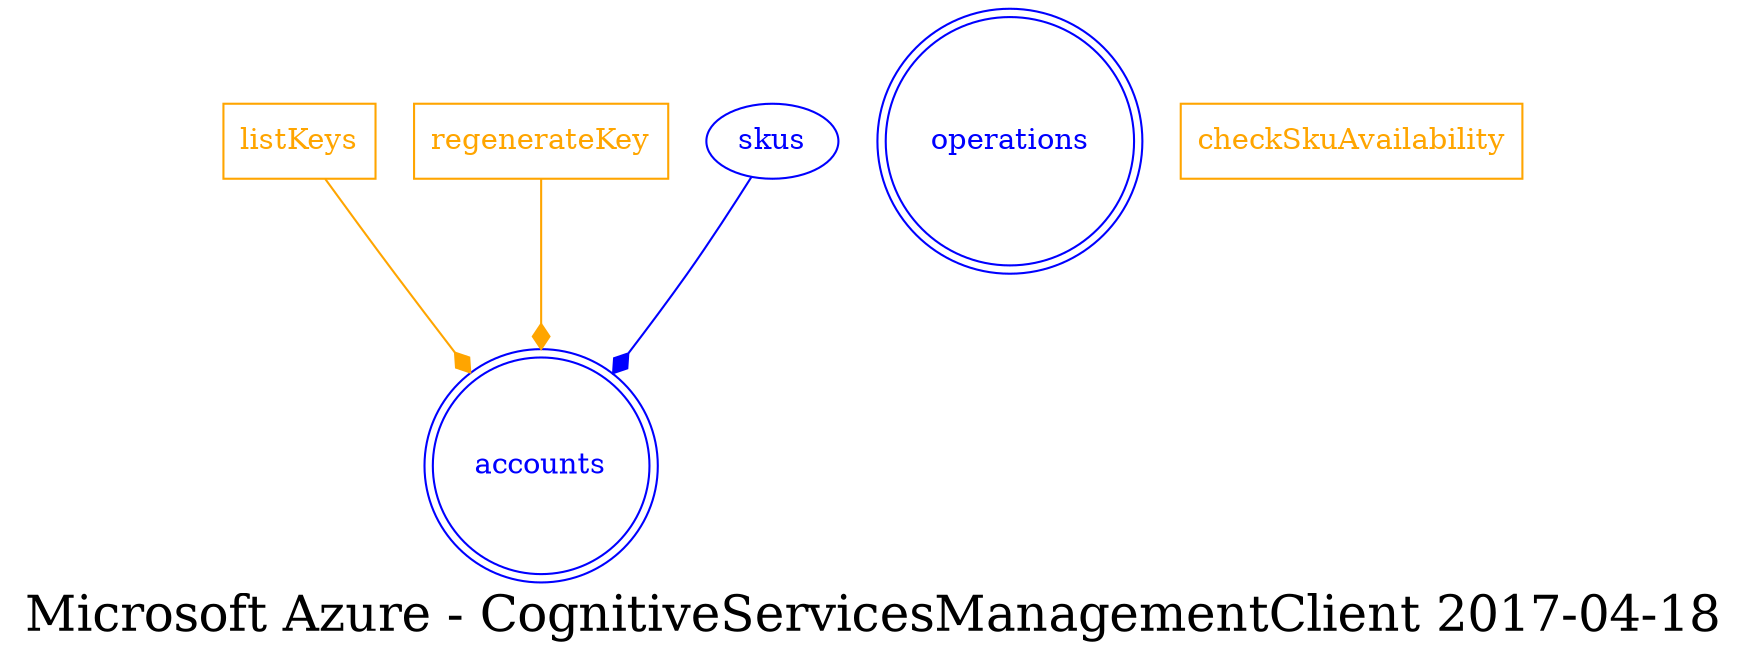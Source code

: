 digraph LexiconGraph {
graph[label="Microsoft Azure - CognitiveServicesManagementClient 2017-04-18", fontsize=24]
splines=true
"accounts" [color=blue, fontcolor=blue, shape=doublecircle]
"operations" [color=blue, fontcolor=blue, shape=doublecircle]
"listKeys" [color=orange, fontcolor=orange, shape=box]
"listKeys" -> "accounts" [color=orange, fontcolor=orange, arrowhead=diamond, arrowtail=none]
"regenerateKey" [color=orange, fontcolor=orange, shape=box]
"regenerateKey" -> "accounts" [color=orange, fontcolor=orange, arrowhead=diamond, arrowtail=none]
"skus" -> "accounts" [color=blue, fontcolor=blue, arrowhead=diamond, arrowtail=none]
"skus" [color=blue, fontcolor=blue, shape=ellipse]
"checkSkuAvailability" [color=orange, fontcolor=orange, shape=box]
}
